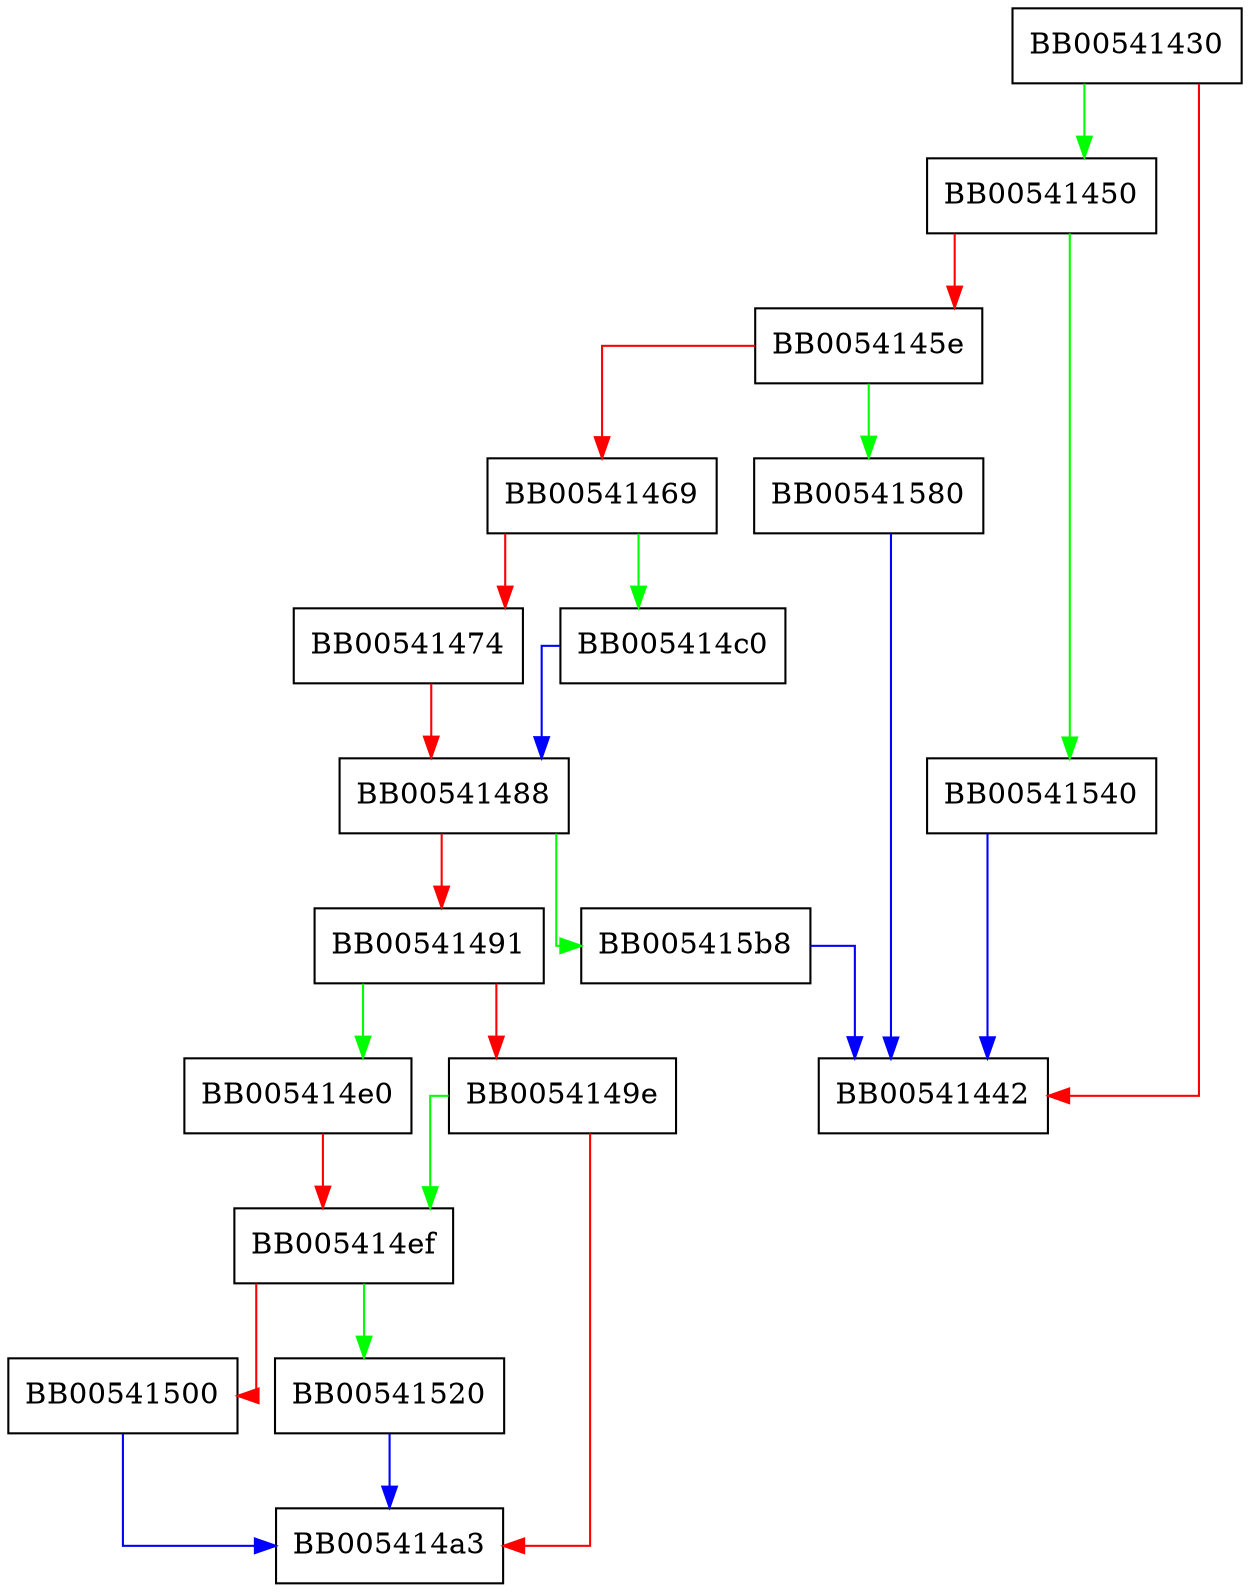 digraph bn_wexpand {
  node [shape="box"];
  graph [splines=ortho];
  BB00541430 -> BB00541450 [color="green"];
  BB00541430 -> BB00541442 [color="red"];
  BB00541450 -> BB00541540 [color="green"];
  BB00541450 -> BB0054145e [color="red"];
  BB0054145e -> BB00541580 [color="green"];
  BB0054145e -> BB00541469 [color="red"];
  BB00541469 -> BB005414c0 [color="green"];
  BB00541469 -> BB00541474 [color="red"];
  BB00541474 -> BB00541488 [color="red"];
  BB00541488 -> BB005415b8 [color="green"];
  BB00541488 -> BB00541491 [color="red"];
  BB00541491 -> BB005414e0 [color="green"];
  BB00541491 -> BB0054149e [color="red"];
  BB0054149e -> BB005414ef [color="green"];
  BB0054149e -> BB005414a3 [color="red"];
  BB005414c0 -> BB00541488 [color="blue"];
  BB005414e0 -> BB005414ef [color="red"];
  BB005414ef -> BB00541520 [color="green"];
  BB005414ef -> BB00541500 [color="red"];
  BB00541500 -> BB005414a3 [color="blue"];
  BB00541520 -> BB005414a3 [color="blue"];
  BB00541540 -> BB00541442 [color="blue"];
  BB00541580 -> BB00541442 [color="blue"];
  BB005415b8 -> BB00541442 [color="blue"];
}